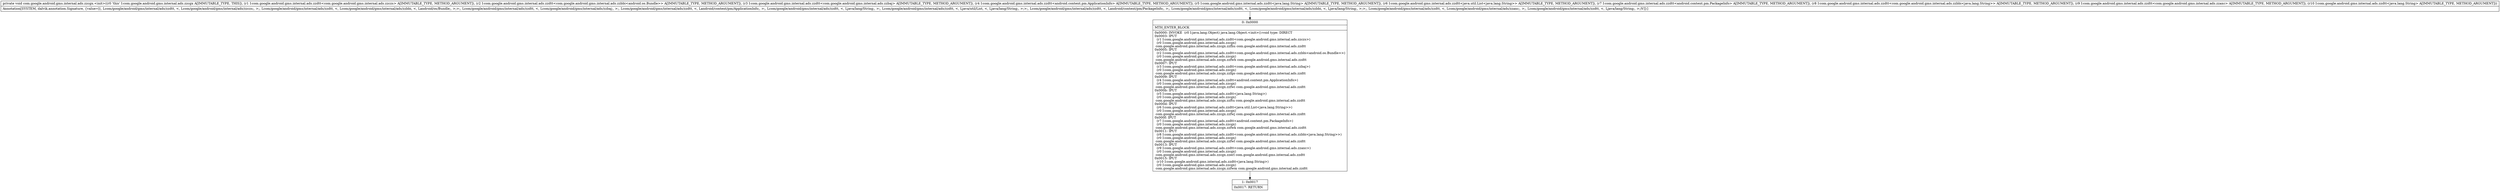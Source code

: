 digraph "CFG forcom.google.android.gms.internal.ads.zzcgx.\<init\>(Lcom\/google\/android\/gms\/internal\/ads\/zzdtt;Lcom\/google\/android\/gms\/internal\/ads\/zzdtt;Lcom\/google\/android\/gms\/internal\/ads\/zzdtt;Lcom\/google\/android\/gms\/internal\/ads\/zzdtt;Lcom\/google\/android\/gms\/internal\/ads\/zzdtt;Lcom\/google\/android\/gms\/internal\/ads\/zzdtt;Lcom\/google\/android\/gms\/internal\/ads\/zzdtt;Lcom\/google\/android\/gms\/internal\/ads\/zzdtt;Lcom\/google\/android\/gms\/internal\/ads\/zzdtt;Lcom\/google\/android\/gms\/internal\/ads\/zzdtt;)V" {
Node_0 [shape=record,label="{0\:\ 0x0000|MTH_ENTER_BLOCK\l|0x0000: INVOKE  (r0 I:java.lang.Object) java.lang.Object.\<init\>():void type: DIRECT \l0x0003: IPUT  \l  (r1 I:com.google.android.gms.internal.ads.zzdtt\<com.google.android.gms.internal.ads.zzczs\>)\l  (r0 I:com.google.android.gms.internal.ads.zzcgx)\l com.google.android.gms.internal.ads.zzcgx.zzfhu com.google.android.gms.internal.ads.zzdtt \l0x0005: IPUT  \l  (r2 I:com.google.android.gms.internal.ads.zzdtt\<com.google.android.gms.internal.ads.zzbbi\<android.os.Bundle\>\>)\l  (r0 I:com.google.android.gms.internal.ads.zzcgx)\l com.google.android.gms.internal.ads.zzcgx.zzfwh com.google.android.gms.internal.ads.zzdtt \l0x0007: IPUT  \l  (r3 I:com.google.android.gms.internal.ads.zzdtt\<com.google.android.gms.internal.ads.zzbaj\>)\l  (r0 I:com.google.android.gms.internal.ads.zzcgx)\l com.google.android.gms.internal.ads.zzcgx.zzfgo com.google.android.gms.internal.ads.zzdtt \l0x0009: IPUT  \l  (r4 I:com.google.android.gms.internal.ads.zzdtt\<android.content.pm.ApplicationInfo\>)\l  (r0 I:com.google.android.gms.internal.ads.zzcgx)\l com.google.android.gms.internal.ads.zzcgx.zzfwi com.google.android.gms.internal.ads.zzdtt \l0x000b: IPUT  \l  (r5 I:com.google.android.gms.internal.ads.zzdtt\<java.lang.String\>)\l  (r0 I:com.google.android.gms.internal.ads.zzcgx)\l com.google.android.gms.internal.ads.zzcgx.zzftu com.google.android.gms.internal.ads.zzdtt \l0x000d: IPUT  \l  (r6 I:com.google.android.gms.internal.ads.zzdtt\<java.util.List\<java.lang.String\>\>)\l  (r0 I:com.google.android.gms.internal.ads.zzcgx)\l com.google.android.gms.internal.ads.zzcgx.zzfwj com.google.android.gms.internal.ads.zzdtt \l0x000f: IPUT  \l  (r7 I:com.google.android.gms.internal.ads.zzdtt\<android.content.pm.PackageInfo\>)\l  (r0 I:com.google.android.gms.internal.ads.zzcgx)\l com.google.android.gms.internal.ads.zzcgx.zzfwk com.google.android.gms.internal.ads.zzdtt \l0x0011: IPUT  \l  (r8 I:com.google.android.gms.internal.ads.zzdtt\<com.google.android.gms.internal.ads.zzbbi\<java.lang.String\>\>)\l  (r0 I:com.google.android.gms.internal.ads.zzcgx)\l com.google.android.gms.internal.ads.zzcgx.zzfwl com.google.android.gms.internal.ads.zzdtt \l0x0013: IPUT  \l  (r9 I:com.google.android.gms.internal.ads.zzdtt\<com.google.android.gms.internal.ads.zzaxc\>)\l  (r0 I:com.google.android.gms.internal.ads.zzcgx)\l com.google.android.gms.internal.ads.zzcgx.zzerl com.google.android.gms.internal.ads.zzdtt \l0x0015: IPUT  \l  (r10 I:com.google.android.gms.internal.ads.zzdtt\<java.lang.String\>)\l  (r0 I:com.google.android.gms.internal.ads.zzcgx)\l com.google.android.gms.internal.ads.zzcgx.zzfwm com.google.android.gms.internal.ads.zzdtt \l}"];
Node_1 [shape=record,label="{1\:\ 0x0017|0x0017: RETURN   \l}"];
MethodNode[shape=record,label="{private void com.google.android.gms.internal.ads.zzcgx.\<init\>((r0 'this' I:com.google.android.gms.internal.ads.zzcgx A[IMMUTABLE_TYPE, THIS]), (r1 I:com.google.android.gms.internal.ads.zzdtt\<com.google.android.gms.internal.ads.zzczs\> A[IMMUTABLE_TYPE, METHOD_ARGUMENT]), (r2 I:com.google.android.gms.internal.ads.zzdtt\<com.google.android.gms.internal.ads.zzbbi\<android.os.Bundle\>\> A[IMMUTABLE_TYPE, METHOD_ARGUMENT]), (r3 I:com.google.android.gms.internal.ads.zzdtt\<com.google.android.gms.internal.ads.zzbaj\> A[IMMUTABLE_TYPE, METHOD_ARGUMENT]), (r4 I:com.google.android.gms.internal.ads.zzdtt\<android.content.pm.ApplicationInfo\> A[IMMUTABLE_TYPE, METHOD_ARGUMENT]), (r5 I:com.google.android.gms.internal.ads.zzdtt\<java.lang.String\> A[IMMUTABLE_TYPE, METHOD_ARGUMENT]), (r6 I:com.google.android.gms.internal.ads.zzdtt\<java.util.List\<java.lang.String\>\> A[IMMUTABLE_TYPE, METHOD_ARGUMENT]), (r7 I:com.google.android.gms.internal.ads.zzdtt\<android.content.pm.PackageInfo\> A[IMMUTABLE_TYPE, METHOD_ARGUMENT]), (r8 I:com.google.android.gms.internal.ads.zzdtt\<com.google.android.gms.internal.ads.zzbbi\<java.lang.String\>\> A[IMMUTABLE_TYPE, METHOD_ARGUMENT]), (r9 I:com.google.android.gms.internal.ads.zzdtt\<com.google.android.gms.internal.ads.zzaxc\> A[IMMUTABLE_TYPE, METHOD_ARGUMENT]), (r10 I:com.google.android.gms.internal.ads.zzdtt\<java.lang.String\> A[IMMUTABLE_TYPE, METHOD_ARGUMENT]))  | Annotation[SYSTEM, dalvik.annotation.Signature, \{value=[(, Lcom\/google\/android\/gms\/internal\/ads\/zzdtt, \<, Lcom\/google\/android\/gms\/internal\/ads\/zzczs;, \>;, Lcom\/google\/android\/gms\/internal\/ads\/zzdtt, \<, Lcom\/google\/android\/gms\/internal\/ads\/zzbbi, \<, Landroid\/os\/Bundle;, \>;\>;, Lcom\/google\/android\/gms\/internal\/ads\/zzdtt, \<, Lcom\/google\/android\/gms\/internal\/ads\/zzbaj;, \>;, Lcom\/google\/android\/gms\/internal\/ads\/zzdtt, \<, Landroid\/content\/pm\/ApplicationInfo;, \>;, Lcom\/google\/android\/gms\/internal\/ads\/zzdtt, \<, Ljava\/lang\/String;, \>;, Lcom\/google\/android\/gms\/internal\/ads\/zzdtt, \<, Ljava\/util\/List, \<, Ljava\/lang\/String;, \>;\>;, Lcom\/google\/android\/gms\/internal\/ads\/zzdtt, \<, Landroid\/content\/pm\/PackageInfo;, \>;, Lcom\/google\/android\/gms\/internal\/ads\/zzdtt, \<, Lcom\/google\/android\/gms\/internal\/ads\/zzbbi, \<, Ljava\/lang\/String;, \>;\>;, Lcom\/google\/android\/gms\/internal\/ads\/zzdtt, \<, Lcom\/google\/android\/gms\/internal\/ads\/zzaxc;, \>;, Lcom\/google\/android\/gms\/internal\/ads\/zzdtt, \<, Ljava\/lang\/String;, \>;)V]\}]\l}"];
MethodNode -> Node_0;
Node_0 -> Node_1;
}

